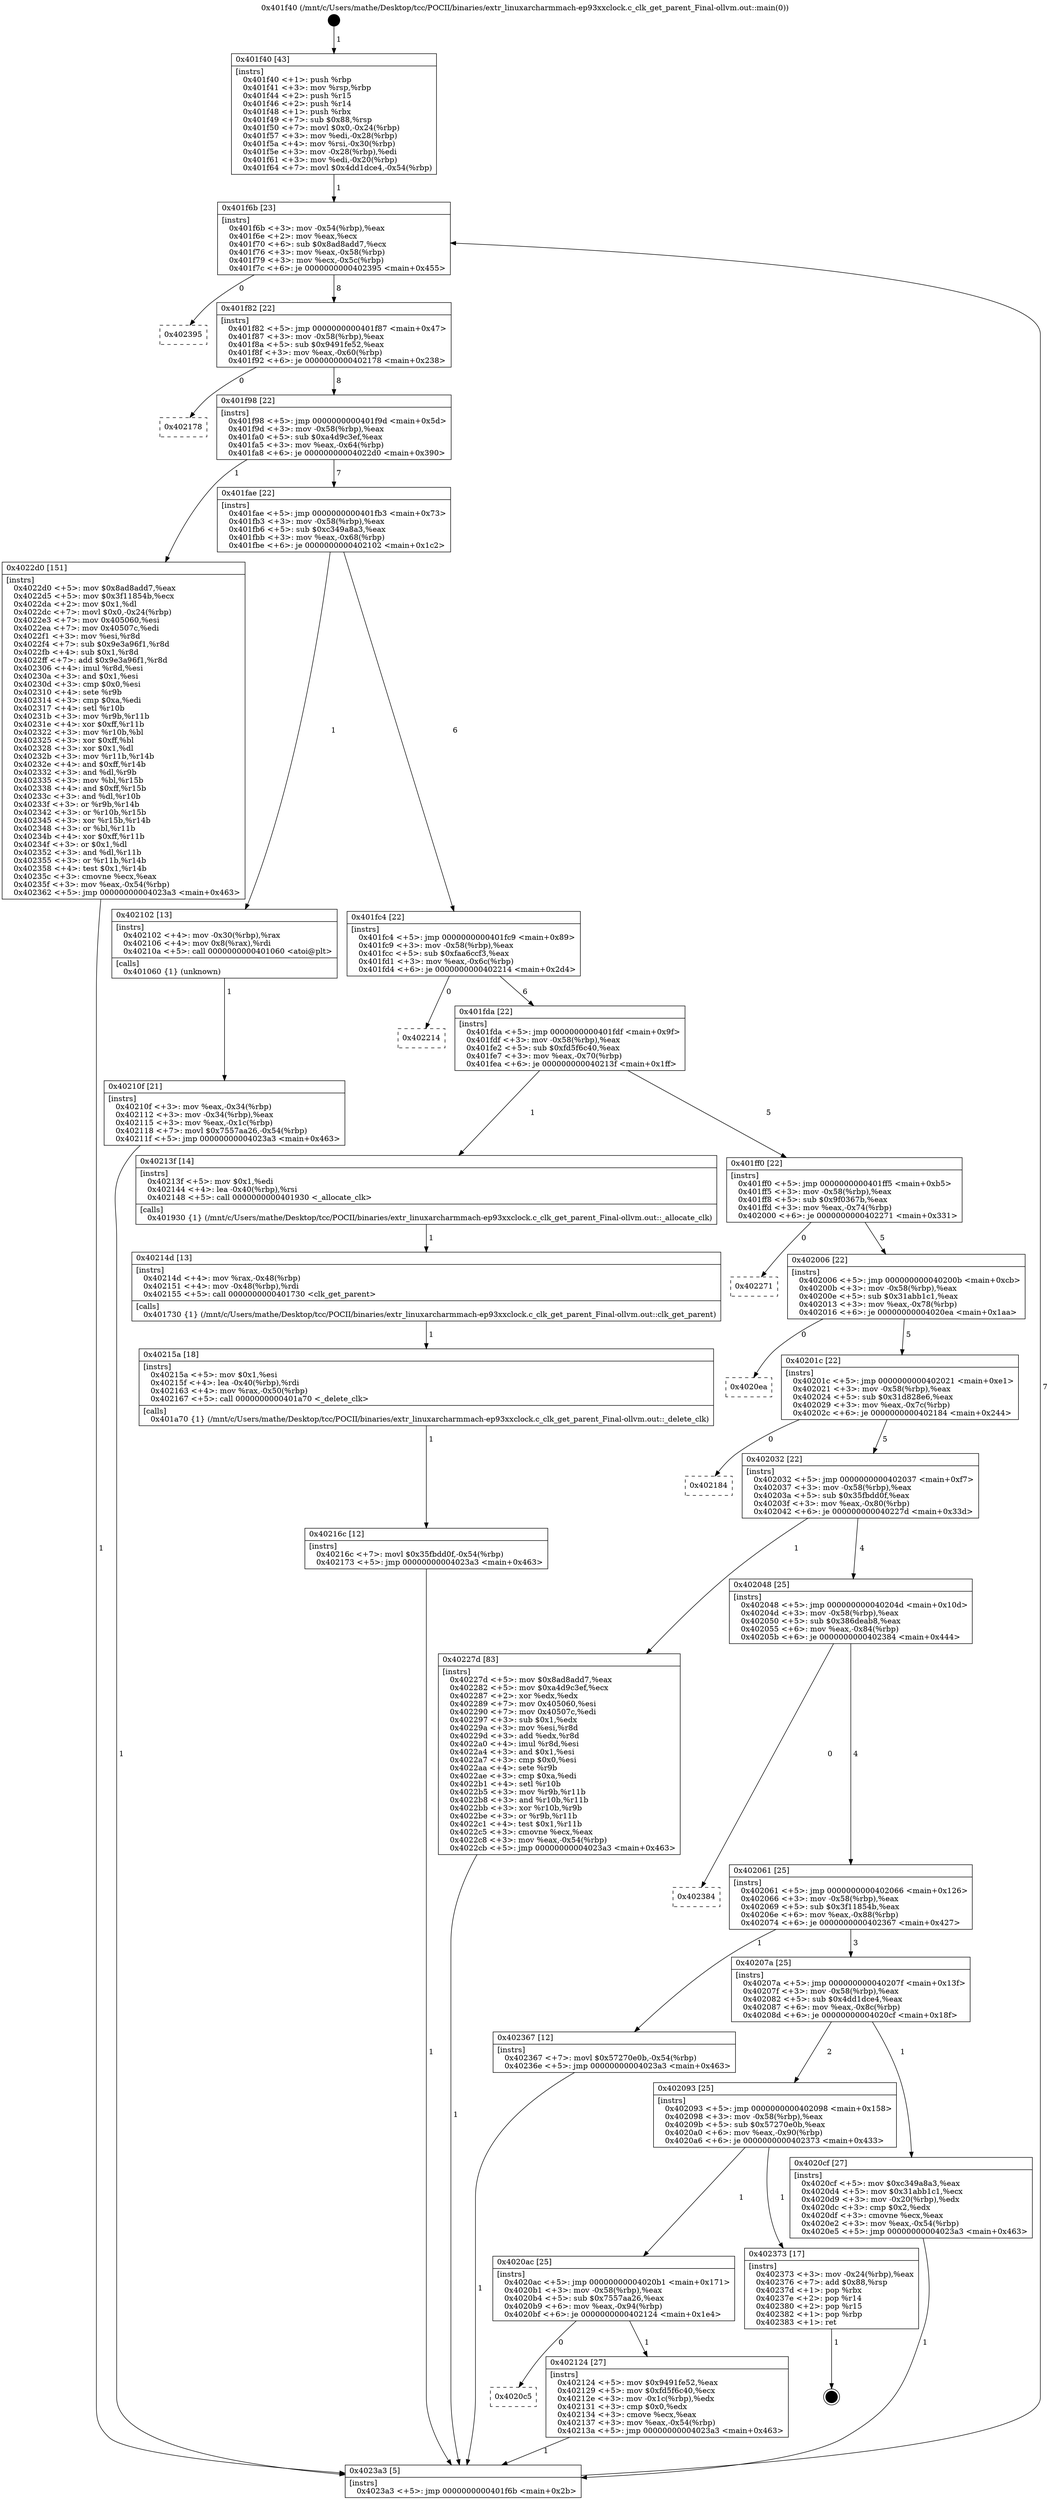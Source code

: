 digraph "0x401f40" {
  label = "0x401f40 (/mnt/c/Users/mathe/Desktop/tcc/POCII/binaries/extr_linuxarcharmmach-ep93xxclock.c_clk_get_parent_Final-ollvm.out::main(0))"
  labelloc = "t"
  node[shape=record]

  Entry [label="",width=0.3,height=0.3,shape=circle,fillcolor=black,style=filled]
  "0x401f6b" [label="{
     0x401f6b [23]\l
     | [instrs]\l
     &nbsp;&nbsp;0x401f6b \<+3\>: mov -0x54(%rbp),%eax\l
     &nbsp;&nbsp;0x401f6e \<+2\>: mov %eax,%ecx\l
     &nbsp;&nbsp;0x401f70 \<+6\>: sub $0x8ad8add7,%ecx\l
     &nbsp;&nbsp;0x401f76 \<+3\>: mov %eax,-0x58(%rbp)\l
     &nbsp;&nbsp;0x401f79 \<+3\>: mov %ecx,-0x5c(%rbp)\l
     &nbsp;&nbsp;0x401f7c \<+6\>: je 0000000000402395 \<main+0x455\>\l
  }"]
  "0x402395" [label="{
     0x402395\l
  }", style=dashed]
  "0x401f82" [label="{
     0x401f82 [22]\l
     | [instrs]\l
     &nbsp;&nbsp;0x401f82 \<+5\>: jmp 0000000000401f87 \<main+0x47\>\l
     &nbsp;&nbsp;0x401f87 \<+3\>: mov -0x58(%rbp),%eax\l
     &nbsp;&nbsp;0x401f8a \<+5\>: sub $0x9491fe52,%eax\l
     &nbsp;&nbsp;0x401f8f \<+3\>: mov %eax,-0x60(%rbp)\l
     &nbsp;&nbsp;0x401f92 \<+6\>: je 0000000000402178 \<main+0x238\>\l
  }"]
  Exit [label="",width=0.3,height=0.3,shape=circle,fillcolor=black,style=filled,peripheries=2]
  "0x402178" [label="{
     0x402178\l
  }", style=dashed]
  "0x401f98" [label="{
     0x401f98 [22]\l
     | [instrs]\l
     &nbsp;&nbsp;0x401f98 \<+5\>: jmp 0000000000401f9d \<main+0x5d\>\l
     &nbsp;&nbsp;0x401f9d \<+3\>: mov -0x58(%rbp),%eax\l
     &nbsp;&nbsp;0x401fa0 \<+5\>: sub $0xa4d9c3ef,%eax\l
     &nbsp;&nbsp;0x401fa5 \<+3\>: mov %eax,-0x64(%rbp)\l
     &nbsp;&nbsp;0x401fa8 \<+6\>: je 00000000004022d0 \<main+0x390\>\l
  }"]
  "0x40216c" [label="{
     0x40216c [12]\l
     | [instrs]\l
     &nbsp;&nbsp;0x40216c \<+7\>: movl $0x35fbdd0f,-0x54(%rbp)\l
     &nbsp;&nbsp;0x402173 \<+5\>: jmp 00000000004023a3 \<main+0x463\>\l
  }"]
  "0x4022d0" [label="{
     0x4022d0 [151]\l
     | [instrs]\l
     &nbsp;&nbsp;0x4022d0 \<+5\>: mov $0x8ad8add7,%eax\l
     &nbsp;&nbsp;0x4022d5 \<+5\>: mov $0x3f11854b,%ecx\l
     &nbsp;&nbsp;0x4022da \<+2\>: mov $0x1,%dl\l
     &nbsp;&nbsp;0x4022dc \<+7\>: movl $0x0,-0x24(%rbp)\l
     &nbsp;&nbsp;0x4022e3 \<+7\>: mov 0x405060,%esi\l
     &nbsp;&nbsp;0x4022ea \<+7\>: mov 0x40507c,%edi\l
     &nbsp;&nbsp;0x4022f1 \<+3\>: mov %esi,%r8d\l
     &nbsp;&nbsp;0x4022f4 \<+7\>: sub $0x9e3a96f1,%r8d\l
     &nbsp;&nbsp;0x4022fb \<+4\>: sub $0x1,%r8d\l
     &nbsp;&nbsp;0x4022ff \<+7\>: add $0x9e3a96f1,%r8d\l
     &nbsp;&nbsp;0x402306 \<+4\>: imul %r8d,%esi\l
     &nbsp;&nbsp;0x40230a \<+3\>: and $0x1,%esi\l
     &nbsp;&nbsp;0x40230d \<+3\>: cmp $0x0,%esi\l
     &nbsp;&nbsp;0x402310 \<+4\>: sete %r9b\l
     &nbsp;&nbsp;0x402314 \<+3\>: cmp $0xa,%edi\l
     &nbsp;&nbsp;0x402317 \<+4\>: setl %r10b\l
     &nbsp;&nbsp;0x40231b \<+3\>: mov %r9b,%r11b\l
     &nbsp;&nbsp;0x40231e \<+4\>: xor $0xff,%r11b\l
     &nbsp;&nbsp;0x402322 \<+3\>: mov %r10b,%bl\l
     &nbsp;&nbsp;0x402325 \<+3\>: xor $0xff,%bl\l
     &nbsp;&nbsp;0x402328 \<+3\>: xor $0x1,%dl\l
     &nbsp;&nbsp;0x40232b \<+3\>: mov %r11b,%r14b\l
     &nbsp;&nbsp;0x40232e \<+4\>: and $0xff,%r14b\l
     &nbsp;&nbsp;0x402332 \<+3\>: and %dl,%r9b\l
     &nbsp;&nbsp;0x402335 \<+3\>: mov %bl,%r15b\l
     &nbsp;&nbsp;0x402338 \<+4\>: and $0xff,%r15b\l
     &nbsp;&nbsp;0x40233c \<+3\>: and %dl,%r10b\l
     &nbsp;&nbsp;0x40233f \<+3\>: or %r9b,%r14b\l
     &nbsp;&nbsp;0x402342 \<+3\>: or %r10b,%r15b\l
     &nbsp;&nbsp;0x402345 \<+3\>: xor %r15b,%r14b\l
     &nbsp;&nbsp;0x402348 \<+3\>: or %bl,%r11b\l
     &nbsp;&nbsp;0x40234b \<+4\>: xor $0xff,%r11b\l
     &nbsp;&nbsp;0x40234f \<+3\>: or $0x1,%dl\l
     &nbsp;&nbsp;0x402352 \<+3\>: and %dl,%r11b\l
     &nbsp;&nbsp;0x402355 \<+3\>: or %r11b,%r14b\l
     &nbsp;&nbsp;0x402358 \<+4\>: test $0x1,%r14b\l
     &nbsp;&nbsp;0x40235c \<+3\>: cmovne %ecx,%eax\l
     &nbsp;&nbsp;0x40235f \<+3\>: mov %eax,-0x54(%rbp)\l
     &nbsp;&nbsp;0x402362 \<+5\>: jmp 00000000004023a3 \<main+0x463\>\l
  }"]
  "0x401fae" [label="{
     0x401fae [22]\l
     | [instrs]\l
     &nbsp;&nbsp;0x401fae \<+5\>: jmp 0000000000401fb3 \<main+0x73\>\l
     &nbsp;&nbsp;0x401fb3 \<+3\>: mov -0x58(%rbp),%eax\l
     &nbsp;&nbsp;0x401fb6 \<+5\>: sub $0xc349a8a3,%eax\l
     &nbsp;&nbsp;0x401fbb \<+3\>: mov %eax,-0x68(%rbp)\l
     &nbsp;&nbsp;0x401fbe \<+6\>: je 0000000000402102 \<main+0x1c2\>\l
  }"]
  "0x40215a" [label="{
     0x40215a [18]\l
     | [instrs]\l
     &nbsp;&nbsp;0x40215a \<+5\>: mov $0x1,%esi\l
     &nbsp;&nbsp;0x40215f \<+4\>: lea -0x40(%rbp),%rdi\l
     &nbsp;&nbsp;0x402163 \<+4\>: mov %rax,-0x50(%rbp)\l
     &nbsp;&nbsp;0x402167 \<+5\>: call 0000000000401a70 \<_delete_clk\>\l
     | [calls]\l
     &nbsp;&nbsp;0x401a70 \{1\} (/mnt/c/Users/mathe/Desktop/tcc/POCII/binaries/extr_linuxarcharmmach-ep93xxclock.c_clk_get_parent_Final-ollvm.out::_delete_clk)\l
  }"]
  "0x402102" [label="{
     0x402102 [13]\l
     | [instrs]\l
     &nbsp;&nbsp;0x402102 \<+4\>: mov -0x30(%rbp),%rax\l
     &nbsp;&nbsp;0x402106 \<+4\>: mov 0x8(%rax),%rdi\l
     &nbsp;&nbsp;0x40210a \<+5\>: call 0000000000401060 \<atoi@plt\>\l
     | [calls]\l
     &nbsp;&nbsp;0x401060 \{1\} (unknown)\l
  }"]
  "0x401fc4" [label="{
     0x401fc4 [22]\l
     | [instrs]\l
     &nbsp;&nbsp;0x401fc4 \<+5\>: jmp 0000000000401fc9 \<main+0x89\>\l
     &nbsp;&nbsp;0x401fc9 \<+3\>: mov -0x58(%rbp),%eax\l
     &nbsp;&nbsp;0x401fcc \<+5\>: sub $0xfaa6ccf3,%eax\l
     &nbsp;&nbsp;0x401fd1 \<+3\>: mov %eax,-0x6c(%rbp)\l
     &nbsp;&nbsp;0x401fd4 \<+6\>: je 0000000000402214 \<main+0x2d4\>\l
  }"]
  "0x40214d" [label="{
     0x40214d [13]\l
     | [instrs]\l
     &nbsp;&nbsp;0x40214d \<+4\>: mov %rax,-0x48(%rbp)\l
     &nbsp;&nbsp;0x402151 \<+4\>: mov -0x48(%rbp),%rdi\l
     &nbsp;&nbsp;0x402155 \<+5\>: call 0000000000401730 \<clk_get_parent\>\l
     | [calls]\l
     &nbsp;&nbsp;0x401730 \{1\} (/mnt/c/Users/mathe/Desktop/tcc/POCII/binaries/extr_linuxarcharmmach-ep93xxclock.c_clk_get_parent_Final-ollvm.out::clk_get_parent)\l
  }"]
  "0x402214" [label="{
     0x402214\l
  }", style=dashed]
  "0x401fda" [label="{
     0x401fda [22]\l
     | [instrs]\l
     &nbsp;&nbsp;0x401fda \<+5\>: jmp 0000000000401fdf \<main+0x9f\>\l
     &nbsp;&nbsp;0x401fdf \<+3\>: mov -0x58(%rbp),%eax\l
     &nbsp;&nbsp;0x401fe2 \<+5\>: sub $0xfd5f6c40,%eax\l
     &nbsp;&nbsp;0x401fe7 \<+3\>: mov %eax,-0x70(%rbp)\l
     &nbsp;&nbsp;0x401fea \<+6\>: je 000000000040213f \<main+0x1ff\>\l
  }"]
  "0x4020c5" [label="{
     0x4020c5\l
  }", style=dashed]
  "0x40213f" [label="{
     0x40213f [14]\l
     | [instrs]\l
     &nbsp;&nbsp;0x40213f \<+5\>: mov $0x1,%edi\l
     &nbsp;&nbsp;0x402144 \<+4\>: lea -0x40(%rbp),%rsi\l
     &nbsp;&nbsp;0x402148 \<+5\>: call 0000000000401930 \<_allocate_clk\>\l
     | [calls]\l
     &nbsp;&nbsp;0x401930 \{1\} (/mnt/c/Users/mathe/Desktop/tcc/POCII/binaries/extr_linuxarcharmmach-ep93xxclock.c_clk_get_parent_Final-ollvm.out::_allocate_clk)\l
  }"]
  "0x401ff0" [label="{
     0x401ff0 [22]\l
     | [instrs]\l
     &nbsp;&nbsp;0x401ff0 \<+5\>: jmp 0000000000401ff5 \<main+0xb5\>\l
     &nbsp;&nbsp;0x401ff5 \<+3\>: mov -0x58(%rbp),%eax\l
     &nbsp;&nbsp;0x401ff8 \<+5\>: sub $0x9f0367b,%eax\l
     &nbsp;&nbsp;0x401ffd \<+3\>: mov %eax,-0x74(%rbp)\l
     &nbsp;&nbsp;0x402000 \<+6\>: je 0000000000402271 \<main+0x331\>\l
  }"]
  "0x402124" [label="{
     0x402124 [27]\l
     | [instrs]\l
     &nbsp;&nbsp;0x402124 \<+5\>: mov $0x9491fe52,%eax\l
     &nbsp;&nbsp;0x402129 \<+5\>: mov $0xfd5f6c40,%ecx\l
     &nbsp;&nbsp;0x40212e \<+3\>: mov -0x1c(%rbp),%edx\l
     &nbsp;&nbsp;0x402131 \<+3\>: cmp $0x0,%edx\l
     &nbsp;&nbsp;0x402134 \<+3\>: cmove %ecx,%eax\l
     &nbsp;&nbsp;0x402137 \<+3\>: mov %eax,-0x54(%rbp)\l
     &nbsp;&nbsp;0x40213a \<+5\>: jmp 00000000004023a3 \<main+0x463\>\l
  }"]
  "0x402271" [label="{
     0x402271\l
  }", style=dashed]
  "0x402006" [label="{
     0x402006 [22]\l
     | [instrs]\l
     &nbsp;&nbsp;0x402006 \<+5\>: jmp 000000000040200b \<main+0xcb\>\l
     &nbsp;&nbsp;0x40200b \<+3\>: mov -0x58(%rbp),%eax\l
     &nbsp;&nbsp;0x40200e \<+5\>: sub $0x31abb1c1,%eax\l
     &nbsp;&nbsp;0x402013 \<+3\>: mov %eax,-0x78(%rbp)\l
     &nbsp;&nbsp;0x402016 \<+6\>: je 00000000004020ea \<main+0x1aa\>\l
  }"]
  "0x4020ac" [label="{
     0x4020ac [25]\l
     | [instrs]\l
     &nbsp;&nbsp;0x4020ac \<+5\>: jmp 00000000004020b1 \<main+0x171\>\l
     &nbsp;&nbsp;0x4020b1 \<+3\>: mov -0x58(%rbp),%eax\l
     &nbsp;&nbsp;0x4020b4 \<+5\>: sub $0x7557aa26,%eax\l
     &nbsp;&nbsp;0x4020b9 \<+6\>: mov %eax,-0x94(%rbp)\l
     &nbsp;&nbsp;0x4020bf \<+6\>: je 0000000000402124 \<main+0x1e4\>\l
  }"]
  "0x4020ea" [label="{
     0x4020ea\l
  }", style=dashed]
  "0x40201c" [label="{
     0x40201c [22]\l
     | [instrs]\l
     &nbsp;&nbsp;0x40201c \<+5\>: jmp 0000000000402021 \<main+0xe1\>\l
     &nbsp;&nbsp;0x402021 \<+3\>: mov -0x58(%rbp),%eax\l
     &nbsp;&nbsp;0x402024 \<+5\>: sub $0x31d828e6,%eax\l
     &nbsp;&nbsp;0x402029 \<+3\>: mov %eax,-0x7c(%rbp)\l
     &nbsp;&nbsp;0x40202c \<+6\>: je 0000000000402184 \<main+0x244\>\l
  }"]
  "0x402373" [label="{
     0x402373 [17]\l
     | [instrs]\l
     &nbsp;&nbsp;0x402373 \<+3\>: mov -0x24(%rbp),%eax\l
     &nbsp;&nbsp;0x402376 \<+7\>: add $0x88,%rsp\l
     &nbsp;&nbsp;0x40237d \<+1\>: pop %rbx\l
     &nbsp;&nbsp;0x40237e \<+2\>: pop %r14\l
     &nbsp;&nbsp;0x402380 \<+2\>: pop %r15\l
     &nbsp;&nbsp;0x402382 \<+1\>: pop %rbp\l
     &nbsp;&nbsp;0x402383 \<+1\>: ret\l
  }"]
  "0x402184" [label="{
     0x402184\l
  }", style=dashed]
  "0x402032" [label="{
     0x402032 [22]\l
     | [instrs]\l
     &nbsp;&nbsp;0x402032 \<+5\>: jmp 0000000000402037 \<main+0xf7\>\l
     &nbsp;&nbsp;0x402037 \<+3\>: mov -0x58(%rbp),%eax\l
     &nbsp;&nbsp;0x40203a \<+5\>: sub $0x35fbdd0f,%eax\l
     &nbsp;&nbsp;0x40203f \<+3\>: mov %eax,-0x80(%rbp)\l
     &nbsp;&nbsp;0x402042 \<+6\>: je 000000000040227d \<main+0x33d\>\l
  }"]
  "0x40210f" [label="{
     0x40210f [21]\l
     | [instrs]\l
     &nbsp;&nbsp;0x40210f \<+3\>: mov %eax,-0x34(%rbp)\l
     &nbsp;&nbsp;0x402112 \<+3\>: mov -0x34(%rbp),%eax\l
     &nbsp;&nbsp;0x402115 \<+3\>: mov %eax,-0x1c(%rbp)\l
     &nbsp;&nbsp;0x402118 \<+7\>: movl $0x7557aa26,-0x54(%rbp)\l
     &nbsp;&nbsp;0x40211f \<+5\>: jmp 00000000004023a3 \<main+0x463\>\l
  }"]
  "0x40227d" [label="{
     0x40227d [83]\l
     | [instrs]\l
     &nbsp;&nbsp;0x40227d \<+5\>: mov $0x8ad8add7,%eax\l
     &nbsp;&nbsp;0x402282 \<+5\>: mov $0xa4d9c3ef,%ecx\l
     &nbsp;&nbsp;0x402287 \<+2\>: xor %edx,%edx\l
     &nbsp;&nbsp;0x402289 \<+7\>: mov 0x405060,%esi\l
     &nbsp;&nbsp;0x402290 \<+7\>: mov 0x40507c,%edi\l
     &nbsp;&nbsp;0x402297 \<+3\>: sub $0x1,%edx\l
     &nbsp;&nbsp;0x40229a \<+3\>: mov %esi,%r8d\l
     &nbsp;&nbsp;0x40229d \<+3\>: add %edx,%r8d\l
     &nbsp;&nbsp;0x4022a0 \<+4\>: imul %r8d,%esi\l
     &nbsp;&nbsp;0x4022a4 \<+3\>: and $0x1,%esi\l
     &nbsp;&nbsp;0x4022a7 \<+3\>: cmp $0x0,%esi\l
     &nbsp;&nbsp;0x4022aa \<+4\>: sete %r9b\l
     &nbsp;&nbsp;0x4022ae \<+3\>: cmp $0xa,%edi\l
     &nbsp;&nbsp;0x4022b1 \<+4\>: setl %r10b\l
     &nbsp;&nbsp;0x4022b5 \<+3\>: mov %r9b,%r11b\l
     &nbsp;&nbsp;0x4022b8 \<+3\>: and %r10b,%r11b\l
     &nbsp;&nbsp;0x4022bb \<+3\>: xor %r10b,%r9b\l
     &nbsp;&nbsp;0x4022be \<+3\>: or %r9b,%r11b\l
     &nbsp;&nbsp;0x4022c1 \<+4\>: test $0x1,%r11b\l
     &nbsp;&nbsp;0x4022c5 \<+3\>: cmovne %ecx,%eax\l
     &nbsp;&nbsp;0x4022c8 \<+3\>: mov %eax,-0x54(%rbp)\l
     &nbsp;&nbsp;0x4022cb \<+5\>: jmp 00000000004023a3 \<main+0x463\>\l
  }"]
  "0x402048" [label="{
     0x402048 [25]\l
     | [instrs]\l
     &nbsp;&nbsp;0x402048 \<+5\>: jmp 000000000040204d \<main+0x10d\>\l
     &nbsp;&nbsp;0x40204d \<+3\>: mov -0x58(%rbp),%eax\l
     &nbsp;&nbsp;0x402050 \<+5\>: sub $0x386deab8,%eax\l
     &nbsp;&nbsp;0x402055 \<+6\>: mov %eax,-0x84(%rbp)\l
     &nbsp;&nbsp;0x40205b \<+6\>: je 0000000000402384 \<main+0x444\>\l
  }"]
  "0x401f40" [label="{
     0x401f40 [43]\l
     | [instrs]\l
     &nbsp;&nbsp;0x401f40 \<+1\>: push %rbp\l
     &nbsp;&nbsp;0x401f41 \<+3\>: mov %rsp,%rbp\l
     &nbsp;&nbsp;0x401f44 \<+2\>: push %r15\l
     &nbsp;&nbsp;0x401f46 \<+2\>: push %r14\l
     &nbsp;&nbsp;0x401f48 \<+1\>: push %rbx\l
     &nbsp;&nbsp;0x401f49 \<+7\>: sub $0x88,%rsp\l
     &nbsp;&nbsp;0x401f50 \<+7\>: movl $0x0,-0x24(%rbp)\l
     &nbsp;&nbsp;0x401f57 \<+3\>: mov %edi,-0x28(%rbp)\l
     &nbsp;&nbsp;0x401f5a \<+4\>: mov %rsi,-0x30(%rbp)\l
     &nbsp;&nbsp;0x401f5e \<+3\>: mov -0x28(%rbp),%edi\l
     &nbsp;&nbsp;0x401f61 \<+3\>: mov %edi,-0x20(%rbp)\l
     &nbsp;&nbsp;0x401f64 \<+7\>: movl $0x4dd1dce4,-0x54(%rbp)\l
  }"]
  "0x402384" [label="{
     0x402384\l
  }", style=dashed]
  "0x402061" [label="{
     0x402061 [25]\l
     | [instrs]\l
     &nbsp;&nbsp;0x402061 \<+5\>: jmp 0000000000402066 \<main+0x126\>\l
     &nbsp;&nbsp;0x402066 \<+3\>: mov -0x58(%rbp),%eax\l
     &nbsp;&nbsp;0x402069 \<+5\>: sub $0x3f11854b,%eax\l
     &nbsp;&nbsp;0x40206e \<+6\>: mov %eax,-0x88(%rbp)\l
     &nbsp;&nbsp;0x402074 \<+6\>: je 0000000000402367 \<main+0x427\>\l
  }"]
  "0x4023a3" [label="{
     0x4023a3 [5]\l
     | [instrs]\l
     &nbsp;&nbsp;0x4023a3 \<+5\>: jmp 0000000000401f6b \<main+0x2b\>\l
  }"]
  "0x402367" [label="{
     0x402367 [12]\l
     | [instrs]\l
     &nbsp;&nbsp;0x402367 \<+7\>: movl $0x57270e0b,-0x54(%rbp)\l
     &nbsp;&nbsp;0x40236e \<+5\>: jmp 00000000004023a3 \<main+0x463\>\l
  }"]
  "0x40207a" [label="{
     0x40207a [25]\l
     | [instrs]\l
     &nbsp;&nbsp;0x40207a \<+5\>: jmp 000000000040207f \<main+0x13f\>\l
     &nbsp;&nbsp;0x40207f \<+3\>: mov -0x58(%rbp),%eax\l
     &nbsp;&nbsp;0x402082 \<+5\>: sub $0x4dd1dce4,%eax\l
     &nbsp;&nbsp;0x402087 \<+6\>: mov %eax,-0x8c(%rbp)\l
     &nbsp;&nbsp;0x40208d \<+6\>: je 00000000004020cf \<main+0x18f\>\l
  }"]
  "0x402093" [label="{
     0x402093 [25]\l
     | [instrs]\l
     &nbsp;&nbsp;0x402093 \<+5\>: jmp 0000000000402098 \<main+0x158\>\l
     &nbsp;&nbsp;0x402098 \<+3\>: mov -0x58(%rbp),%eax\l
     &nbsp;&nbsp;0x40209b \<+5\>: sub $0x57270e0b,%eax\l
     &nbsp;&nbsp;0x4020a0 \<+6\>: mov %eax,-0x90(%rbp)\l
     &nbsp;&nbsp;0x4020a6 \<+6\>: je 0000000000402373 \<main+0x433\>\l
  }"]
  "0x4020cf" [label="{
     0x4020cf [27]\l
     | [instrs]\l
     &nbsp;&nbsp;0x4020cf \<+5\>: mov $0xc349a8a3,%eax\l
     &nbsp;&nbsp;0x4020d4 \<+5\>: mov $0x31abb1c1,%ecx\l
     &nbsp;&nbsp;0x4020d9 \<+3\>: mov -0x20(%rbp),%edx\l
     &nbsp;&nbsp;0x4020dc \<+3\>: cmp $0x2,%edx\l
     &nbsp;&nbsp;0x4020df \<+3\>: cmovne %ecx,%eax\l
     &nbsp;&nbsp;0x4020e2 \<+3\>: mov %eax,-0x54(%rbp)\l
     &nbsp;&nbsp;0x4020e5 \<+5\>: jmp 00000000004023a3 \<main+0x463\>\l
  }"]
  Entry -> "0x401f40" [label=" 1"]
  "0x401f6b" -> "0x402395" [label=" 0"]
  "0x401f6b" -> "0x401f82" [label=" 8"]
  "0x402373" -> Exit [label=" 1"]
  "0x401f82" -> "0x402178" [label=" 0"]
  "0x401f82" -> "0x401f98" [label=" 8"]
  "0x402367" -> "0x4023a3" [label=" 1"]
  "0x401f98" -> "0x4022d0" [label=" 1"]
  "0x401f98" -> "0x401fae" [label=" 7"]
  "0x4022d0" -> "0x4023a3" [label=" 1"]
  "0x401fae" -> "0x402102" [label=" 1"]
  "0x401fae" -> "0x401fc4" [label=" 6"]
  "0x40227d" -> "0x4023a3" [label=" 1"]
  "0x401fc4" -> "0x402214" [label=" 0"]
  "0x401fc4" -> "0x401fda" [label=" 6"]
  "0x40216c" -> "0x4023a3" [label=" 1"]
  "0x401fda" -> "0x40213f" [label=" 1"]
  "0x401fda" -> "0x401ff0" [label=" 5"]
  "0x40215a" -> "0x40216c" [label=" 1"]
  "0x401ff0" -> "0x402271" [label=" 0"]
  "0x401ff0" -> "0x402006" [label=" 5"]
  "0x40214d" -> "0x40215a" [label=" 1"]
  "0x402006" -> "0x4020ea" [label=" 0"]
  "0x402006" -> "0x40201c" [label=" 5"]
  "0x402124" -> "0x4023a3" [label=" 1"]
  "0x40201c" -> "0x402184" [label=" 0"]
  "0x40201c" -> "0x402032" [label=" 5"]
  "0x4020ac" -> "0x4020c5" [label=" 0"]
  "0x402032" -> "0x40227d" [label=" 1"]
  "0x402032" -> "0x402048" [label=" 4"]
  "0x40213f" -> "0x40214d" [label=" 1"]
  "0x402048" -> "0x402384" [label=" 0"]
  "0x402048" -> "0x402061" [label=" 4"]
  "0x402093" -> "0x4020ac" [label=" 1"]
  "0x402061" -> "0x402367" [label=" 1"]
  "0x402061" -> "0x40207a" [label=" 3"]
  "0x402093" -> "0x402373" [label=" 1"]
  "0x40207a" -> "0x4020cf" [label=" 1"]
  "0x40207a" -> "0x402093" [label=" 2"]
  "0x4020cf" -> "0x4023a3" [label=" 1"]
  "0x401f40" -> "0x401f6b" [label=" 1"]
  "0x4023a3" -> "0x401f6b" [label=" 7"]
  "0x402102" -> "0x40210f" [label=" 1"]
  "0x40210f" -> "0x4023a3" [label=" 1"]
  "0x4020ac" -> "0x402124" [label=" 1"]
}
